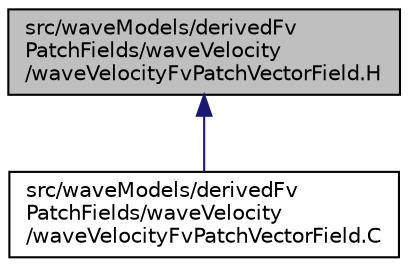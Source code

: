 digraph "src/waveModels/derivedFvPatchFields/waveVelocity/waveVelocityFvPatchVectorField.H"
{
  bgcolor="transparent";
  edge [fontname="Helvetica",fontsize="10",labelfontname="Helvetica",labelfontsize="10"];
  node [fontname="Helvetica",fontsize="10",shape=record];
  Node1 [label="src/waveModels/derivedFv\lPatchFields/waveVelocity\l/waveVelocityFvPatchVectorField.H",height=0.2,width=0.4,color="black", fillcolor="grey75", style="filled" fontcolor="black"];
  Node1 -> Node2 [dir="back",color="midnightblue",fontsize="10",style="solid",fontname="Helvetica"];
  Node2 [label="src/waveModels/derivedFv\lPatchFields/waveVelocity\l/waveVelocityFvPatchVectorField.C",height=0.2,width=0.4,color="black",URL="$waveVelocityFvPatchVectorField_8C.html"];
}
